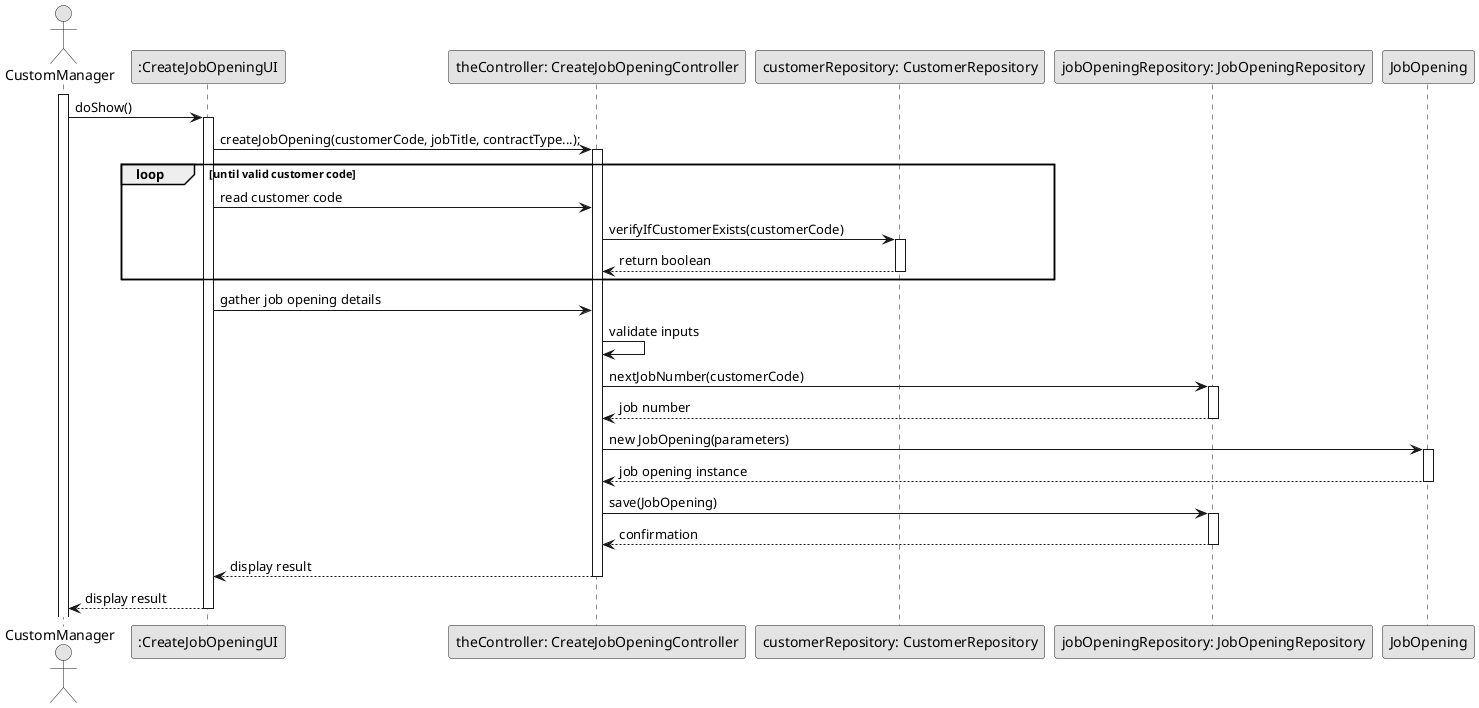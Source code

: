 @startuml
skinparam monochrome true
skinparam packageStyle rectangle
skinparam shadowing false

actor "CustomManager" as CustomManager
participant ":CreateJobOpeningUI" as CreateJobOpeningUI
participant "theController: CreateJobOpeningController" as CreateJobOpeningController
participant "customerRepository: CustomerRepository" as CustomerRepository
participant "jobOpeningRepository: JobOpeningRepository" as JobOpeningRepository
participant "JobOpening" as JobOpening

activate CustomManager
CustomManager -> CreateJobOpeningUI : doShow()
activate CreateJobOpeningUI

CreateJobOpeningUI -> CreateJobOpeningController : createJobOpening(customerCode, jobTitle, contractType...);
activate CreateJobOpeningController

loop until valid customer code
    CreateJobOpeningUI -> CreateJobOpeningController : read customer code
    CreateJobOpeningController -> CustomerRepository : verifyIfCustomerExists(customerCode)
    activate CustomerRepository
    CustomerRepository --> CreateJobOpeningController : return boolean
    deactivate CustomerRepository
end

CreateJobOpeningUI -> CreateJobOpeningController : gather job opening details
CreateJobOpeningController -> CreateJobOpeningController : validate inputs

CreateJobOpeningController -> JobOpeningRepository : nextJobNumber(customerCode)
activate JobOpeningRepository
JobOpeningRepository --> CreateJobOpeningController : job number
deactivate JobOpeningRepository

CreateJobOpeningController -> JobOpening : new JobOpening(parameters)
activate JobOpening
JobOpening --> CreateJobOpeningController : job opening instance
deactivate JobOpening

CreateJobOpeningController -> JobOpeningRepository : save(JobOpening)
activate JobOpeningRepository
JobOpeningRepository --> CreateJobOpeningController : confirmation
deactivate JobOpeningRepository

CreateJobOpeningController --> CreateJobOpeningUI : display result
deactivate CreateJobOpeningController

CreateJobOpeningUI --> CustomManager : display result
deactivate CreateJobOpeningUI
@enduml
